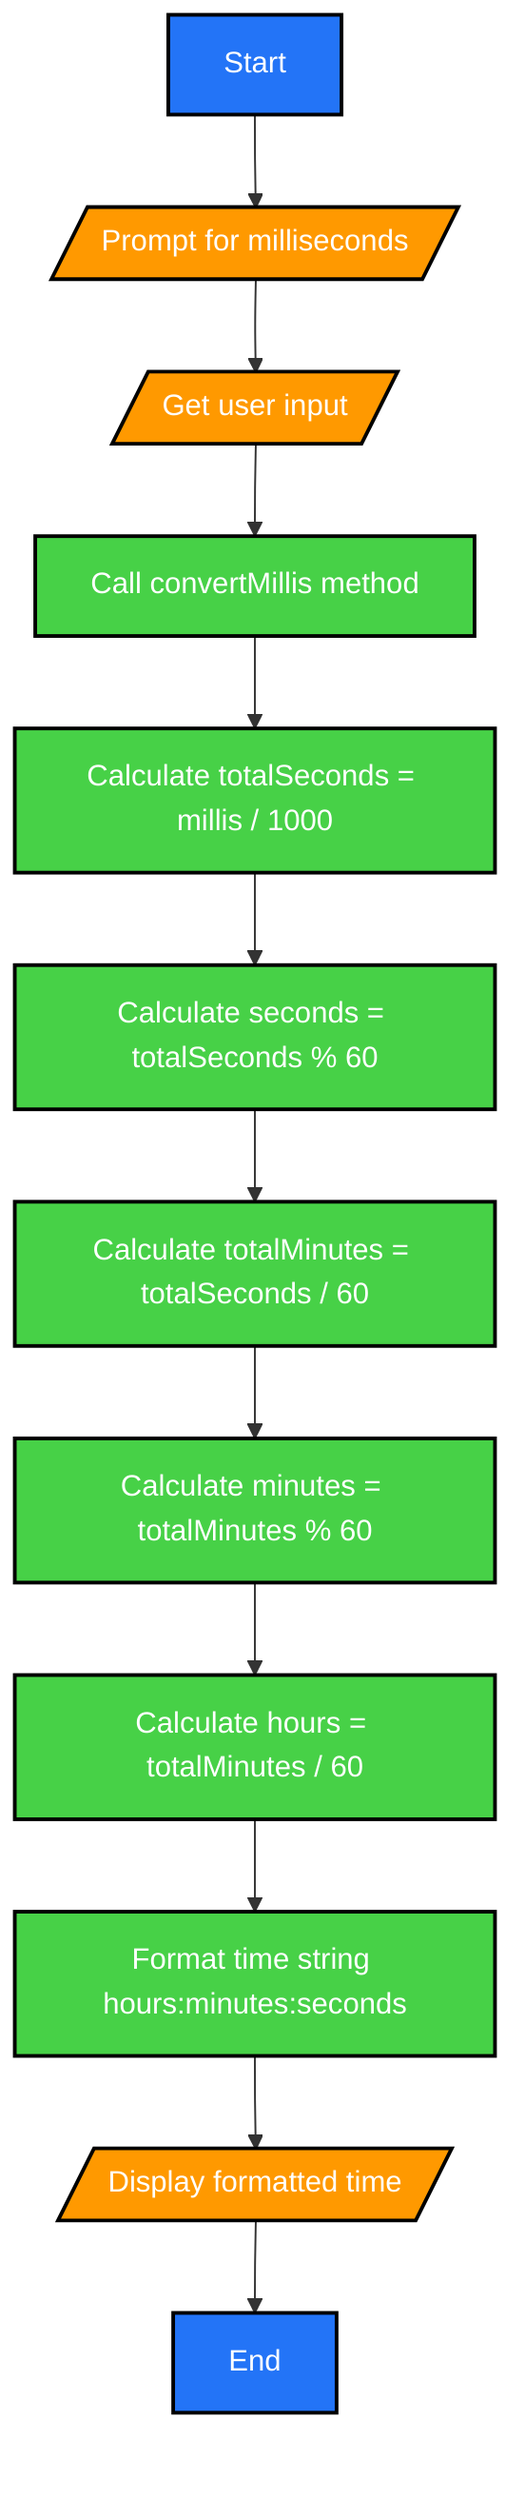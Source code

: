flowchart TD
    %% Color coding:
    %% Blue - Start/End
    %% Orange - Input/Output
    %% Green - Processing

    A[Start]:::blue --> B[/Prompt for milliseconds/]:::orange
    B --> C[/Get user input/]:::orange
    C --> D[Call convertMillis method]:::green
    D --> E[Calculate totalSeconds = millis / 1000]:::green
    E --> F[Calculate seconds = totalSeconds % 60]:::green
    F --> G[Calculate totalMinutes = totalSeconds / 60]:::green
    G --> H[Calculate minutes = totalMinutes % 60]:::green
    H --> I[Calculate hours = totalMinutes / 60]:::green
    I --> J[Format time string hours:minutes:seconds]:::green
    J --> K[/Display formatted time/]:::orange
    K --> L[End]:::blue

    classDef blue fill:#2374f7,stroke:#000,stroke-width:2px,color:white
    classDef orange fill:#ff9900,stroke:#000,stroke-width:2px,color:white
    classDef green fill:#47d147,stroke:#000,stroke-width:2px,color:white